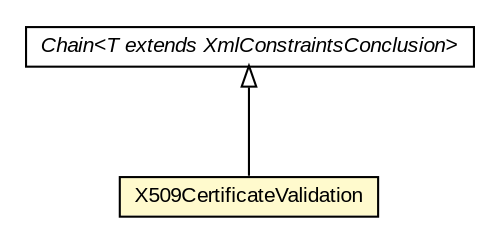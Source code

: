 #!/usr/local/bin/dot
#
# Class diagram 
# Generated by UMLGraph version R5_6-24-gf6e263 (http://www.umlgraph.org/)
#

digraph G {
	edge [fontname="arial",fontsize=10,labelfontname="arial",labelfontsize=10];
	node [fontname="arial",fontsize=10,shape=plaintext];
	nodesep=0.25;
	ranksep=0.5;
	// eu.europa.esig.dss.validation.process.Chain<T extends eu.europa.esig.dss.jaxb.detailedreport.XmlConstraintsConclusion>
	c770630 [label=<<table title="eu.europa.esig.dss.validation.process.Chain" border="0" cellborder="1" cellspacing="0" cellpadding="2" port="p" href="../../Chain.html">
		<tr><td><table border="0" cellspacing="0" cellpadding="1">
<tr><td align="center" balign="center"><font face="arial italic"> Chain&lt;T extends XmlConstraintsConclusion&gt; </font></td></tr>
		</table></td></tr>
		</table>>, URL="../../Chain.html", fontname="arial", fontcolor="black", fontsize=10.0];
	// eu.europa.esig.dss.validation.process.bbb.xcv.X509CertificateValidation
	c770718 [label=<<table title="eu.europa.esig.dss.validation.process.bbb.xcv.X509CertificateValidation" border="0" cellborder="1" cellspacing="0" cellpadding="2" port="p" bgcolor="lemonChiffon" href="./X509CertificateValidation.html">
		<tr><td><table border="0" cellspacing="0" cellpadding="1">
<tr><td align="center" balign="center"> X509CertificateValidation </td></tr>
		</table></td></tr>
		</table>>, URL="./X509CertificateValidation.html", fontname="arial", fontcolor="black", fontsize=10.0];
	//eu.europa.esig.dss.validation.process.bbb.xcv.X509CertificateValidation extends eu.europa.esig.dss.validation.process.Chain<eu.europa.esig.dss.jaxb.detailedreport.XmlXCV>
	c770630:p -> c770718:p [dir=back,arrowtail=empty];
}

